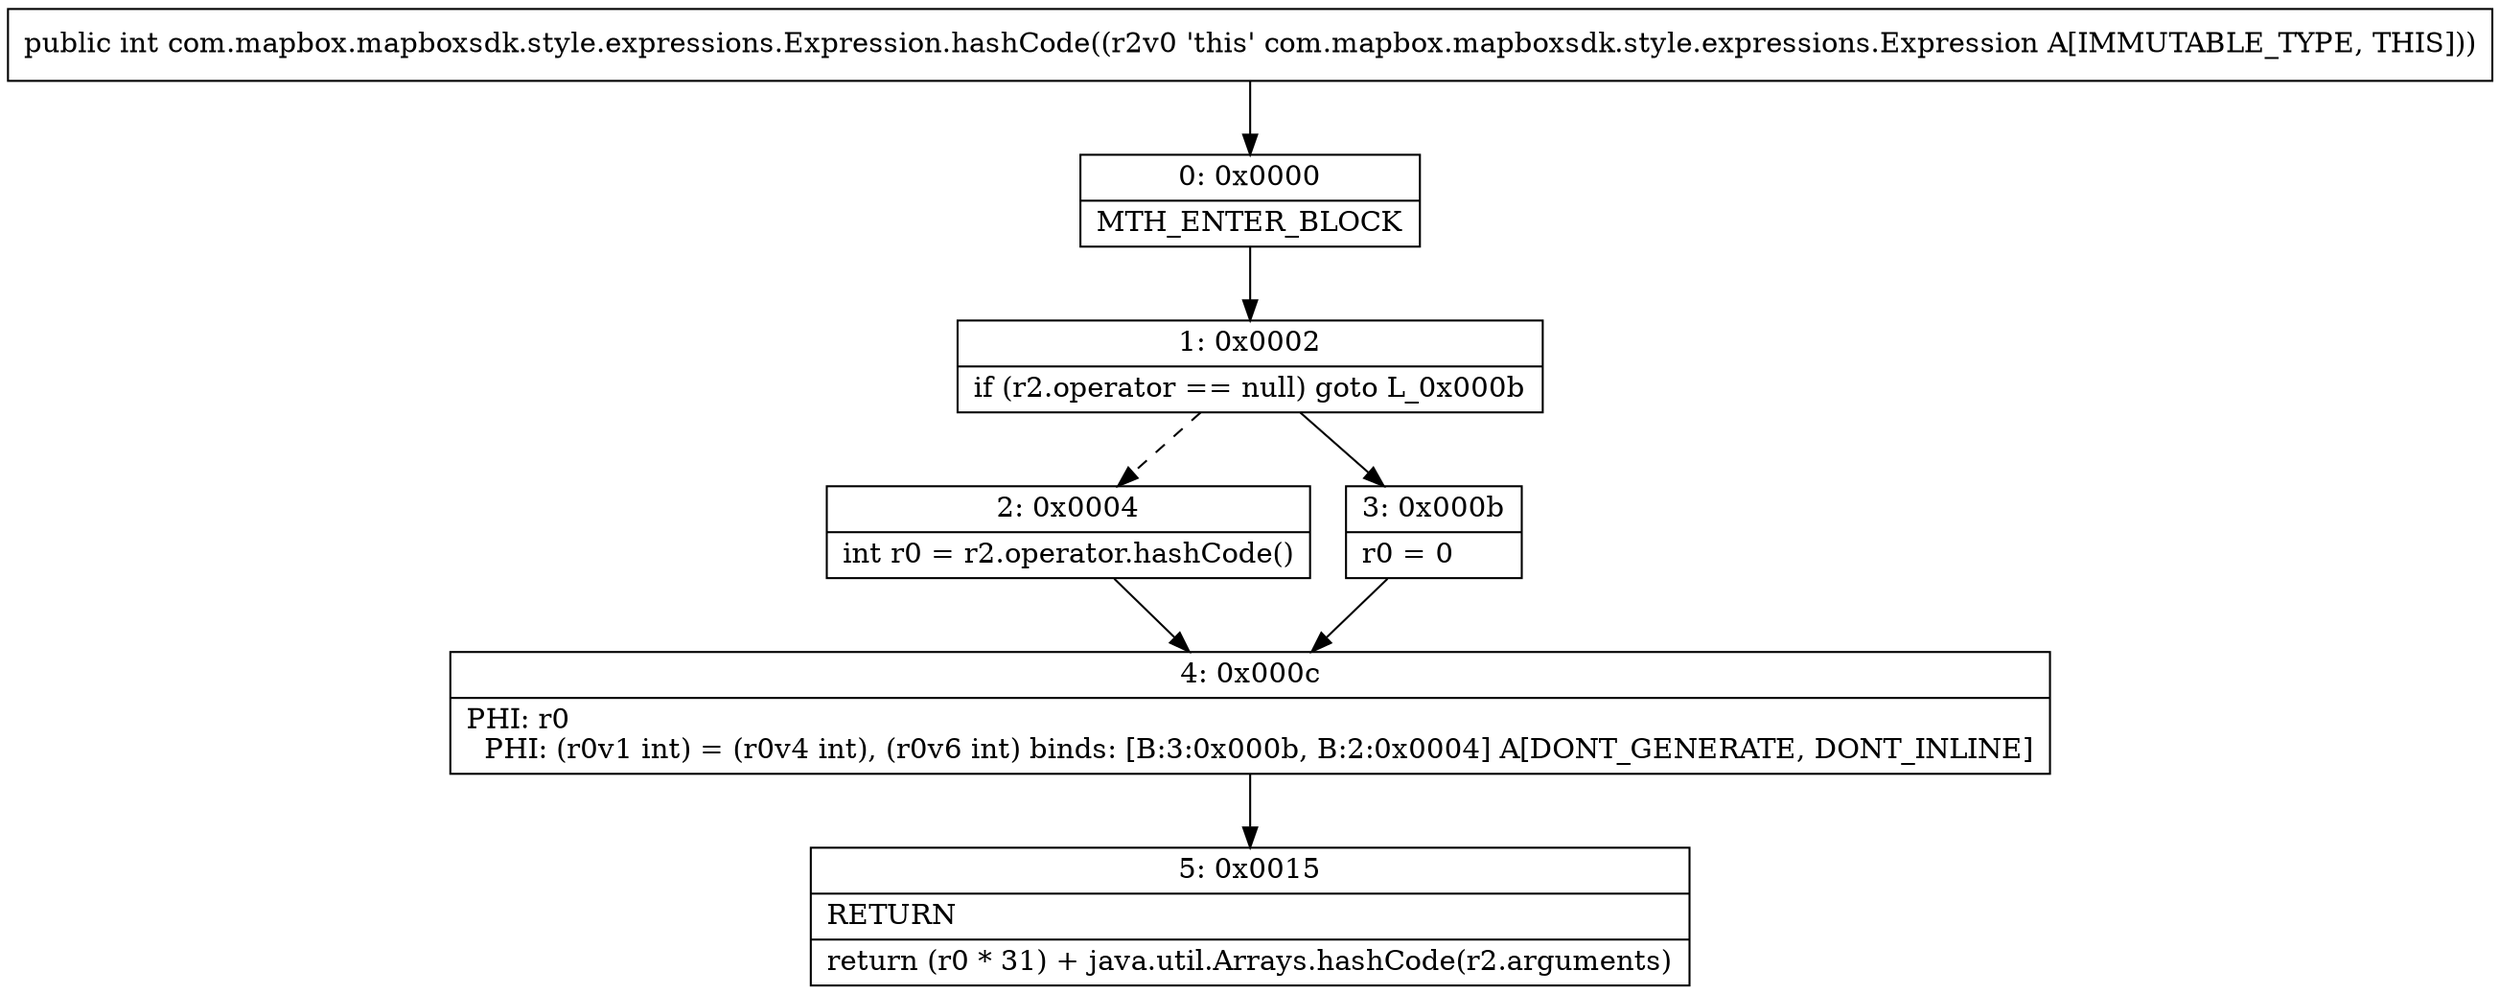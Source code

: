 digraph "CFG forcom.mapbox.mapboxsdk.style.expressions.Expression.hashCode()I" {
Node_0 [shape=record,label="{0\:\ 0x0000|MTH_ENTER_BLOCK\l}"];
Node_1 [shape=record,label="{1\:\ 0x0002|if (r2.operator == null) goto L_0x000b\l}"];
Node_2 [shape=record,label="{2\:\ 0x0004|int r0 = r2.operator.hashCode()\l}"];
Node_3 [shape=record,label="{3\:\ 0x000b|r0 = 0\l}"];
Node_4 [shape=record,label="{4\:\ 0x000c|PHI: r0 \l  PHI: (r0v1 int) = (r0v4 int), (r0v6 int) binds: [B:3:0x000b, B:2:0x0004] A[DONT_GENERATE, DONT_INLINE]\l}"];
Node_5 [shape=record,label="{5\:\ 0x0015|RETURN\l|return (r0 * 31) + java.util.Arrays.hashCode(r2.arguments)\l}"];
MethodNode[shape=record,label="{public int com.mapbox.mapboxsdk.style.expressions.Expression.hashCode((r2v0 'this' com.mapbox.mapboxsdk.style.expressions.Expression A[IMMUTABLE_TYPE, THIS])) }"];
MethodNode -> Node_0;
Node_0 -> Node_1;
Node_1 -> Node_2[style=dashed];
Node_1 -> Node_3;
Node_2 -> Node_4;
Node_3 -> Node_4;
Node_4 -> Node_5;
}

